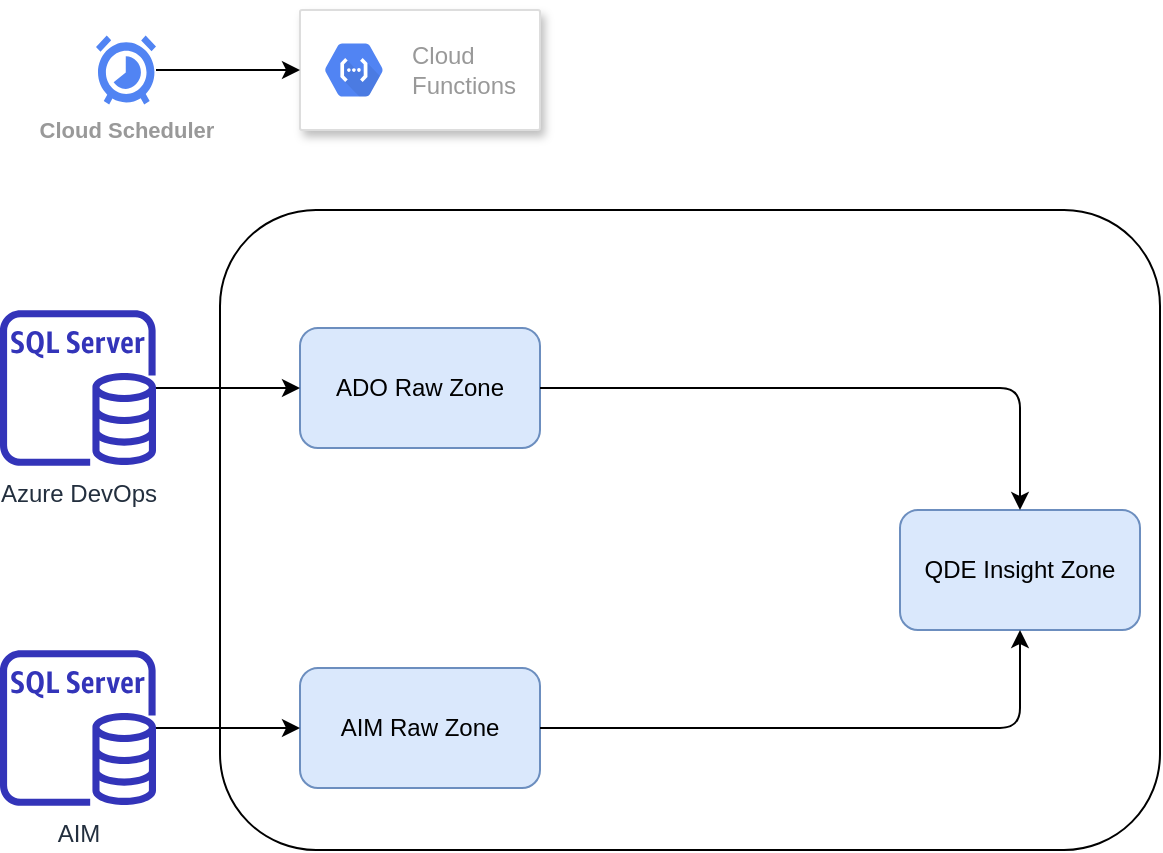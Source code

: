 <mxfile version="14.2.6" type="github">
  <diagram id="429hA1Kqt_Is7c8gla72" name="Page-1">
    <mxGraphModel dx="945" dy="579" grid="1" gridSize="10" guides="1" tooltips="1" connect="1" arrows="1" fold="1" page="1" pageScale="1" pageWidth="827" pageHeight="1169" math="0" shadow="0">
      <root>
        <mxCell id="0" />
        <mxCell id="1" parent="0" />
        <object label="Azure DevOps" id="AEHtjtleVQ5ihHSGOXC3-3">
          <mxCell style="outlineConnect=0;fontColor=#232F3E;gradientColor=none;fillColor=#3334B9;strokeColor=none;dashed=0;verticalLabelPosition=bottom;verticalAlign=top;align=center;html=1;fontSize=12;fontStyle=0;aspect=fixed;pointerEvents=1;shape=mxgraph.aws4.rds_sql_server_instance;" vertex="1" parent="1">
            <mxGeometry x="60" y="170" width="78" height="78" as="geometry" />
          </mxCell>
        </object>
        <object label="AIM" id="AEHtjtleVQ5ihHSGOXC3-4">
          <mxCell style="outlineConnect=0;fontColor=#232F3E;gradientColor=none;fillColor=#3334B9;strokeColor=none;dashed=0;verticalLabelPosition=bottom;verticalAlign=top;align=center;html=1;fontSize=12;fontStyle=0;aspect=fixed;pointerEvents=1;shape=mxgraph.aws4.rds_sql_server_instance;" vertex="1" parent="1">
            <mxGeometry x="60" y="340" width="78" height="78" as="geometry" />
          </mxCell>
        </object>
        <mxCell id="AEHtjtleVQ5ihHSGOXC3-5" value="" style="rounded=1;whiteSpace=wrap;html=1;" vertex="1" parent="1">
          <mxGeometry x="170" y="120" width="470" height="320" as="geometry" />
        </mxCell>
        <mxCell id="AEHtjtleVQ5ihHSGOXC3-6" value="ADO Raw Zone" style="rounded=1;whiteSpace=wrap;html=1;fillColor=#dae8fc;strokeColor=#6c8ebf;" vertex="1" parent="1">
          <mxGeometry x="210" y="179" width="120" height="60" as="geometry" />
        </mxCell>
        <mxCell id="AEHtjtleVQ5ihHSGOXC3-7" value="AIM Raw Zone" style="rounded=1;whiteSpace=wrap;html=1;fillColor=#dae8fc;strokeColor=#6c8ebf;" vertex="1" parent="1">
          <mxGeometry x="210" y="349" width="120" height="60" as="geometry" />
        </mxCell>
        <mxCell id="AEHtjtleVQ5ihHSGOXC3-8" value="" style="endArrow=classic;html=1;" edge="1" parent="1" source="AEHtjtleVQ5ihHSGOXC3-4" target="AEHtjtleVQ5ihHSGOXC3-7">
          <mxGeometry width="50" height="50" relative="1" as="geometry">
            <mxPoint x="340" y="320" as="sourcePoint" />
            <mxPoint x="390" y="270" as="targetPoint" />
          </mxGeometry>
        </mxCell>
        <mxCell id="AEHtjtleVQ5ihHSGOXC3-9" value="" style="edgeStyle=orthogonalEdgeStyle;rounded=0;orthogonalLoop=1;jettySize=auto;html=1;" edge="1" parent="1" source="AEHtjtleVQ5ihHSGOXC3-3">
          <mxGeometry relative="1" as="geometry">
            <mxPoint x="210" y="209" as="targetPoint" />
          </mxGeometry>
        </mxCell>
        <mxCell id="AEHtjtleVQ5ihHSGOXC3-10" value="QDE Insight Zone" style="rounded=1;whiteSpace=wrap;html=1;fillColor=#dae8fc;strokeColor=#6c8ebf;" vertex="1" parent="1">
          <mxGeometry x="510" y="270" width="120" height="60" as="geometry" />
        </mxCell>
        <mxCell id="AEHtjtleVQ5ihHSGOXC3-11" value="" style="endArrow=classic;html=1;exitX=1;exitY=0.5;exitDx=0;exitDy=0;entryX=0.5;entryY=0;entryDx=0;entryDy=0;" edge="1" parent="1" source="AEHtjtleVQ5ihHSGOXC3-6" target="AEHtjtleVQ5ihHSGOXC3-10">
          <mxGeometry width="50" height="50" relative="1" as="geometry">
            <mxPoint x="340" y="320" as="sourcePoint" />
            <mxPoint x="390" y="270" as="targetPoint" />
            <Array as="points">
              <mxPoint x="570" y="209" />
            </Array>
          </mxGeometry>
        </mxCell>
        <mxCell id="AEHtjtleVQ5ihHSGOXC3-12" value="" style="endArrow=classic;html=1;exitX=1;exitY=0.5;exitDx=0;exitDy=0;entryX=0.5;entryY=1;entryDx=0;entryDy=0;" edge="1" parent="1" source="AEHtjtleVQ5ihHSGOXC3-7" target="AEHtjtleVQ5ihHSGOXC3-10">
          <mxGeometry width="50" height="50" relative="1" as="geometry">
            <mxPoint x="340" y="320" as="sourcePoint" />
            <mxPoint x="390" y="270" as="targetPoint" />
            <Array as="points">
              <mxPoint x="570" y="379" />
            </Array>
          </mxGeometry>
        </mxCell>
        <mxCell id="AEHtjtleVQ5ihHSGOXC3-16" value="" style="strokeColor=#dddddd;shadow=1;strokeWidth=1;rounded=1;absoluteArcSize=1;arcSize=2;" vertex="1" parent="1">
          <mxGeometry x="210" y="20" width="120" height="60" as="geometry" />
        </mxCell>
        <mxCell id="AEHtjtleVQ5ihHSGOXC3-17" value="Cloud&#xa;Functions" style="dashed=0;connectable=0;html=1;fillColor=#5184F3;strokeColor=none;shape=mxgraph.gcp2.hexIcon;prIcon=cloud_functions;part=1;labelPosition=right;verticalLabelPosition=middle;align=left;verticalAlign=middle;spacingLeft=5;fontColor=#999999;fontSize=12;" vertex="1" parent="AEHtjtleVQ5ihHSGOXC3-16">
          <mxGeometry y="0.5" width="44" height="39" relative="1" as="geometry">
            <mxPoint x="5" y="-19.5" as="offset" />
          </mxGeometry>
        </mxCell>
        <mxCell id="AEHtjtleVQ5ihHSGOXC3-19" style="edgeStyle=orthogonalEdgeStyle;rounded=0;orthogonalLoop=1;jettySize=auto;html=1;entryX=0;entryY=0.5;entryDx=0;entryDy=0;" edge="1" parent="1" source="AEHtjtleVQ5ihHSGOXC3-18" target="AEHtjtleVQ5ihHSGOXC3-16">
          <mxGeometry relative="1" as="geometry" />
        </mxCell>
        <mxCell id="AEHtjtleVQ5ihHSGOXC3-18" value="Cloud Scheduler" style="html=1;fillColor=#5184F3;strokeColor=none;verticalAlign=top;labelPosition=center;verticalLabelPosition=bottom;align=center;fontSize=11;fontStyle=1;fontColor=#999999;shape=mxgraph.gcp2.cloud_scheduler" vertex="1" parent="1">
          <mxGeometry x="108" y="32.75" width="30" height="34.5" as="geometry" />
        </mxCell>
      </root>
    </mxGraphModel>
  </diagram>
</mxfile>
